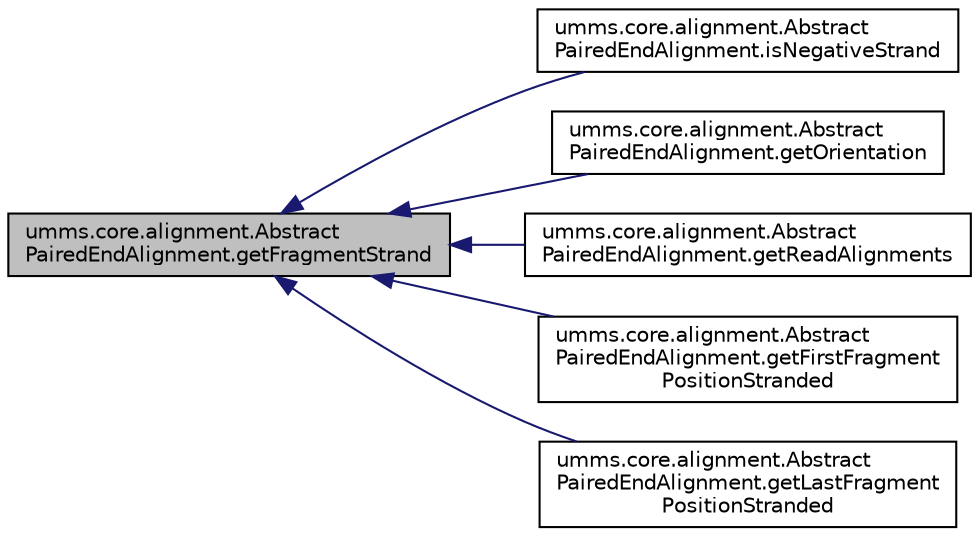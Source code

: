 digraph "umms.core.alignment.AbstractPairedEndAlignment.getFragmentStrand"
{
  edge [fontname="Helvetica",fontsize="10",labelfontname="Helvetica",labelfontsize="10"];
  node [fontname="Helvetica",fontsize="10",shape=record];
  rankdir="LR";
  Node1 [label="umms.core.alignment.Abstract\lPairedEndAlignment.getFragmentStrand",height=0.2,width=0.4,color="black", fillcolor="grey75", style="filled" fontcolor="black"];
  Node1 -> Node2 [dir="back",color="midnightblue",fontsize="10",style="solid"];
  Node2 [label="umms.core.alignment.Abstract\lPairedEndAlignment.isNegativeStrand",height=0.2,width=0.4,color="black", fillcolor="white", style="filled",URL="$classumms_1_1core_1_1alignment_1_1_abstract_paired_end_alignment.html#af37e974bc3b52387663422c762994f94"];
  Node1 -> Node3 [dir="back",color="midnightblue",fontsize="10",style="solid"];
  Node3 [label="umms.core.alignment.Abstract\lPairedEndAlignment.getOrientation",height=0.2,width=0.4,color="black", fillcolor="white", style="filled",URL="$classumms_1_1core_1_1alignment_1_1_abstract_paired_end_alignment.html#a6c978b97041609bfee866d81de3db450"];
  Node1 -> Node4 [dir="back",color="midnightblue",fontsize="10",style="solid"];
  Node4 [label="umms.core.alignment.Abstract\lPairedEndAlignment.getReadAlignments",height=0.2,width=0.4,color="black", fillcolor="white", style="filled",URL="$classumms_1_1core_1_1alignment_1_1_abstract_paired_end_alignment.html#a83479cb561a7d49efef887022b69c1c7"];
  Node1 -> Node5 [dir="back",color="midnightblue",fontsize="10",style="solid"];
  Node5 [label="umms.core.alignment.Abstract\lPairedEndAlignment.getFirstFragment\lPositionStranded",height=0.2,width=0.4,color="black", fillcolor="white", style="filled",URL="$classumms_1_1core_1_1alignment_1_1_abstract_paired_end_alignment.html#a6a0100ecd7ccbbfa99b2fdbce249264b"];
  Node1 -> Node6 [dir="back",color="midnightblue",fontsize="10",style="solid"];
  Node6 [label="umms.core.alignment.Abstract\lPairedEndAlignment.getLastFragment\lPositionStranded",height=0.2,width=0.4,color="black", fillcolor="white", style="filled",URL="$classumms_1_1core_1_1alignment_1_1_abstract_paired_end_alignment.html#a74011edfb3ccb6915bea34da9d73e3c7"];
}
